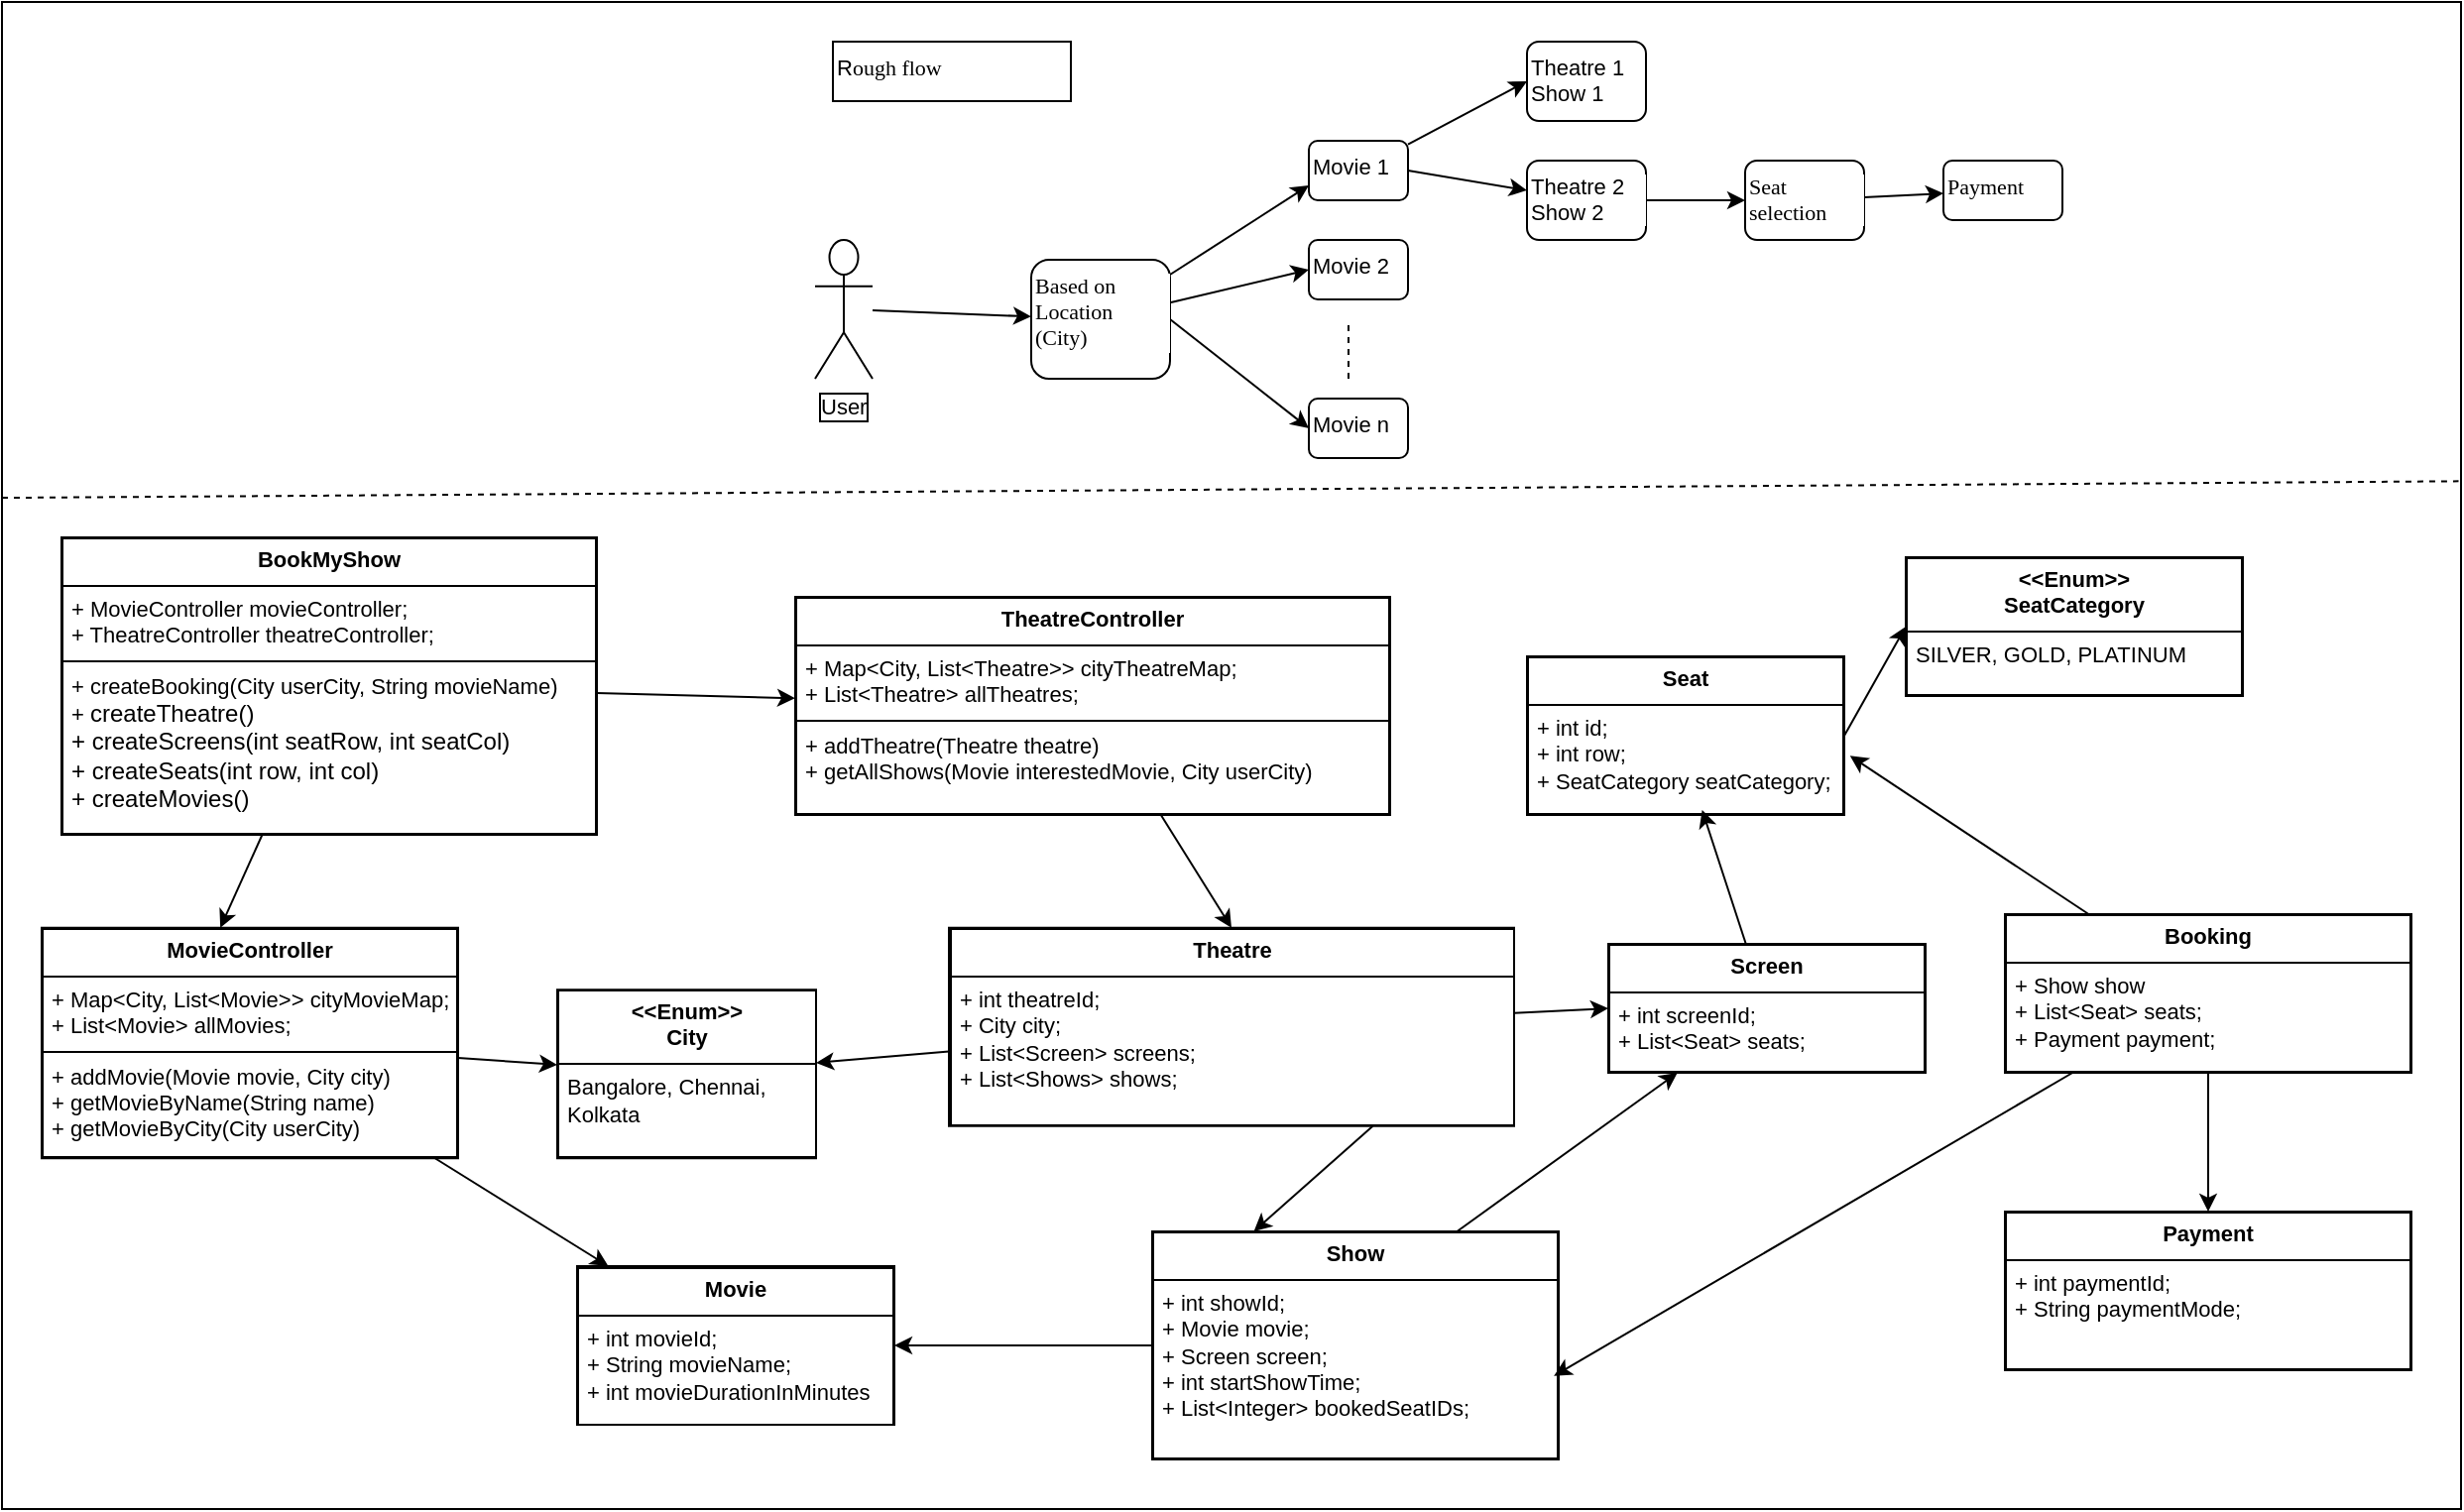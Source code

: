 <mxfile version="27.2.0">
  <diagram name="Page-1" id="gBR63zzCEHvzBJGvGzfn">
    <mxGraphModel dx="3052" dy="929" grid="1" gridSize="10" guides="1" tooltips="1" connect="1" arrows="1" fold="1" page="0" pageScale="1" pageWidth="1100" pageHeight="850" math="0" shadow="0">
      <root>
        <mxCell id="0" />
        <mxCell id="1" parent="0" />
        <mxCell id="fZ5YP8oLHRnBdbnNuh6P-253" value="" style="rounded=0;whiteSpace=wrap;html=1;strokeColor=default;align=left;verticalAlign=top;fontFamily=Helvetica;fontSize=11;fontColor=default;labelBorderColor=default;labelBackgroundColor=none;fillColor=default;" parent="1" vertex="1">
          <mxGeometry x="-1260" y="320" width="1240" height="760" as="geometry" />
        </mxCell>
        <mxCell id="fZ5YP8oLHRnBdbnNuh6P-213" value="" style="edgeStyle=none;shape=connector;rounded=0;orthogonalLoop=1;jettySize=auto;html=1;strokeColor=default;align=center;verticalAlign=middle;fontFamily=Helvetica;fontSize=11;fontColor=default;labelBorderColor=none;labelBackgroundColor=default;endArrow=classic;" parent="1" source="fZ5YP8oLHRnBdbnNuh6P-199" target="fZ5YP8oLHRnBdbnNuh6P-206" edge="1">
          <mxGeometry relative="1" as="geometry" />
        </mxCell>
        <mxCell id="fZ5YP8oLHRnBdbnNuh6P-199" value="User" style="shape=umlActor;verticalLabelPosition=bottom;verticalAlign=top;html=1;outlineConnect=0;strokeColor=default;align=left;fontFamily=Helvetica;fontSize=11;fontColor=default;labelBorderColor=default;labelBackgroundColor=default;fillColor=default;" parent="1" vertex="1">
          <mxGeometry x="-850" y="440" width="29" height="70" as="geometry" />
        </mxCell>
        <mxCell id="fZ5YP8oLHRnBdbnNuh6P-214" style="edgeStyle=none;shape=connector;rounded=0;orthogonalLoop=1;jettySize=auto;html=1;entryX=0;entryY=0.75;entryDx=0;entryDy=0;strokeColor=default;align=center;verticalAlign=middle;fontFamily=Helvetica;fontSize=11;fontColor=default;labelBorderColor=none;labelBackgroundColor=default;endArrow=classic;" parent="1" source="fZ5YP8oLHRnBdbnNuh6P-206" target="fZ5YP8oLHRnBdbnNuh6P-207" edge="1">
          <mxGeometry relative="1" as="geometry" />
        </mxCell>
        <mxCell id="fZ5YP8oLHRnBdbnNuh6P-215" style="edgeStyle=none;shape=connector;rounded=0;orthogonalLoop=1;jettySize=auto;html=1;entryX=0;entryY=0.5;entryDx=0;entryDy=0;strokeColor=default;align=center;verticalAlign=middle;fontFamily=Helvetica;fontSize=11;fontColor=default;labelBorderColor=none;labelBackgroundColor=default;endArrow=classic;" parent="1" source="fZ5YP8oLHRnBdbnNuh6P-206" target="fZ5YP8oLHRnBdbnNuh6P-208" edge="1">
          <mxGeometry relative="1" as="geometry" />
        </mxCell>
        <mxCell id="fZ5YP8oLHRnBdbnNuh6P-216" style="edgeStyle=none;shape=connector;rounded=0;orthogonalLoop=1;jettySize=auto;html=1;exitX=1;exitY=0.5;exitDx=0;exitDy=0;entryX=0;entryY=0.5;entryDx=0;entryDy=0;strokeColor=default;align=center;verticalAlign=middle;fontFamily=Helvetica;fontSize=11;fontColor=default;labelBorderColor=none;labelBackgroundColor=default;endArrow=classic;" parent="1" source="fZ5YP8oLHRnBdbnNuh6P-206" target="fZ5YP8oLHRnBdbnNuh6P-209" edge="1">
          <mxGeometry relative="1" as="geometry" />
        </mxCell>
        <mxCell id="fZ5YP8oLHRnBdbnNuh6P-206" value="&lt;font face=&quot;Comic Sans MS&quot;&gt;Based on Location&lt;/font&gt;&lt;div&gt;&lt;font face=&quot;Comic Sans MS&quot;&gt;(City)&amp;nbsp;&lt;/font&gt;&lt;/div&gt;" style="rounded=1;whiteSpace=wrap;html=1;strokeColor=default;align=left;verticalAlign=top;fontFamily=Helvetica;fontSize=11;fontColor=default;labelBorderColor=none;labelBackgroundColor=default;fillColor=default;" parent="1" vertex="1">
          <mxGeometry x="-741" y="450" width="70" height="60" as="geometry" />
        </mxCell>
        <mxCell id="fZ5YP8oLHRnBdbnNuh6P-218" style="edgeStyle=none;shape=connector;rounded=0;orthogonalLoop=1;jettySize=auto;html=1;entryX=0;entryY=0.5;entryDx=0;entryDy=0;strokeColor=default;align=center;verticalAlign=middle;fontFamily=Helvetica;fontSize=11;fontColor=default;labelBorderColor=none;labelBackgroundColor=default;endArrow=classic;" parent="1" source="fZ5YP8oLHRnBdbnNuh6P-207" target="fZ5YP8oLHRnBdbnNuh6P-210" edge="1">
          <mxGeometry relative="1" as="geometry" />
        </mxCell>
        <mxCell id="fZ5YP8oLHRnBdbnNuh6P-219" style="edgeStyle=none;shape=connector;rounded=0;orthogonalLoop=1;jettySize=auto;html=1;exitX=1;exitY=0.5;exitDx=0;exitDy=0;strokeColor=default;align=center;verticalAlign=middle;fontFamily=Helvetica;fontSize=11;fontColor=default;labelBorderColor=none;labelBackgroundColor=default;endArrow=classic;" parent="1" source="fZ5YP8oLHRnBdbnNuh6P-207" target="fZ5YP8oLHRnBdbnNuh6P-211" edge="1">
          <mxGeometry relative="1" as="geometry" />
        </mxCell>
        <mxCell id="fZ5YP8oLHRnBdbnNuh6P-207" value="Movie 1" style="rounded=1;whiteSpace=wrap;html=1;strokeColor=default;align=left;verticalAlign=top;fontFamily=Helvetica;fontSize=11;fontColor=default;labelBorderColor=none;labelBackgroundColor=default;fillColor=default;" parent="1" vertex="1">
          <mxGeometry x="-601" y="390" width="50" height="30" as="geometry" />
        </mxCell>
        <mxCell id="fZ5YP8oLHRnBdbnNuh6P-208" value="Movie 2&lt;span style=&quot;color: rgba(0, 0, 0, 0); font-family: monospace; font-size: 0px; text-wrap-mode: nowrap; background-color: rgb(236, 236, 236);&quot;&gt;%3CmxGraphModel%3E%3Croot%3E%3CmxCell%20id%3D%220%22%2F%3E%3CmxCell%20id%3D%221%22%20parent%3D%220%22%2F%3E%3CmxCell%20id%3D%222%22%20value%3D%22Movie%201%22%20style%3D%22rounded%3D1%3BwhiteSpace%3Dwrap%3Bhtml%3D1%3BstrokeColor%3Ddefault%3Balign%3Dleft%3BverticalAlign%3Dtop%3BfontFamily%3DHelvetica%3BfontSize%3D11%3BfontColor%3Ddefault%3BlabelBorderColor%3Dnone%3BlabelBackgroundColor%3Ddefault%3BfillColor%3Ddefault%3B%22%20vertex%3D%221%22%20parent%3D%221%22%3E%3CmxGeometry%20x%3D%22-370%22%20y%3D%22360%22%20width%3D%2250%22%20height%3D%2230%22%20as%3D%22geometry%22%2F%3E%3C%2FmxCell%3E%3C%2Froot%3E%3C%2FmxGraphModel%3E&lt;/span&gt;" style="rounded=1;whiteSpace=wrap;html=1;strokeColor=default;align=left;verticalAlign=top;fontFamily=Helvetica;fontSize=11;fontColor=default;labelBorderColor=none;labelBackgroundColor=default;fillColor=default;" parent="1" vertex="1">
          <mxGeometry x="-601" y="440" width="50" height="30" as="geometry" />
        </mxCell>
        <mxCell id="fZ5YP8oLHRnBdbnNuh6P-209" value="Movie n" style="rounded=1;whiteSpace=wrap;html=1;strokeColor=default;align=left;verticalAlign=top;fontFamily=Helvetica;fontSize=11;fontColor=default;labelBorderColor=none;labelBackgroundColor=default;fillColor=default;" parent="1" vertex="1">
          <mxGeometry x="-601" y="520" width="50" height="30" as="geometry" />
        </mxCell>
        <mxCell id="fZ5YP8oLHRnBdbnNuh6P-210" value="Theatre 1&lt;br&gt;Show 1" style="rounded=1;whiteSpace=wrap;html=1;strokeColor=default;align=left;verticalAlign=top;fontFamily=Helvetica;fontSize=11;fontColor=default;labelBorderColor=none;labelBackgroundColor=default;fillColor=default;" parent="1" vertex="1">
          <mxGeometry x="-491" y="340" width="60" height="40" as="geometry" />
        </mxCell>
        <mxCell id="fZ5YP8oLHRnBdbnNuh6P-220" style="edgeStyle=none;shape=connector;rounded=0;orthogonalLoop=1;jettySize=auto;html=1;exitX=1;exitY=0.5;exitDx=0;exitDy=0;strokeColor=default;align=center;verticalAlign=middle;fontFamily=Helvetica;fontSize=11;fontColor=default;labelBorderColor=none;labelBackgroundColor=default;endArrow=classic;" parent="1" source="fZ5YP8oLHRnBdbnNuh6P-211" target="fZ5YP8oLHRnBdbnNuh6P-212" edge="1">
          <mxGeometry relative="1" as="geometry" />
        </mxCell>
        <mxCell id="fZ5YP8oLHRnBdbnNuh6P-211" value="Theatre 2 Show 2" style="rounded=1;whiteSpace=wrap;html=1;strokeColor=default;align=left;verticalAlign=top;fontFamily=Helvetica;fontSize=11;fontColor=default;labelBorderColor=none;labelBackgroundColor=default;fillColor=default;" parent="1" vertex="1">
          <mxGeometry x="-491" y="400" width="60" height="40" as="geometry" />
        </mxCell>
        <mxCell id="fZ5YP8oLHRnBdbnNuh6P-223" value="" style="edgeStyle=none;shape=connector;rounded=0;orthogonalLoop=1;jettySize=auto;html=1;strokeColor=default;align=center;verticalAlign=middle;fontFamily=Helvetica;fontSize=11;fontColor=default;labelBorderColor=none;labelBackgroundColor=default;endArrow=classic;" parent="1" source="fZ5YP8oLHRnBdbnNuh6P-212" target="fZ5YP8oLHRnBdbnNuh6P-222" edge="1">
          <mxGeometry relative="1" as="geometry" />
        </mxCell>
        <mxCell id="fZ5YP8oLHRnBdbnNuh6P-212" value="&lt;font face=&quot;Comic Sans MS&quot;&gt;Seat selection&lt;/font&gt;" style="rounded=1;whiteSpace=wrap;html=1;strokeColor=default;align=left;verticalAlign=top;fontFamily=Helvetica;fontSize=11;fontColor=default;labelBorderColor=none;labelBackgroundColor=default;fillColor=default;" parent="1" vertex="1">
          <mxGeometry x="-381" y="400" width="60" height="40" as="geometry" />
        </mxCell>
        <mxCell id="fZ5YP8oLHRnBdbnNuh6P-217" value="" style="endArrow=none;dashed=1;html=1;rounded=0;strokeColor=default;align=center;verticalAlign=middle;fontFamily=Helvetica;fontSize=11;fontColor=default;labelBorderColor=none;labelBackgroundColor=default;" parent="1" edge="1">
          <mxGeometry width="50" height="50" relative="1" as="geometry">
            <mxPoint x="-581" y="510" as="sourcePoint" />
            <mxPoint x="-581" y="480" as="targetPoint" />
          </mxGeometry>
        </mxCell>
        <mxCell id="fZ5YP8oLHRnBdbnNuh6P-221" value="R&lt;font face=&quot;Comic Nueu&quot;&gt;ough flow&lt;/font&gt;" style="rounded=0;whiteSpace=wrap;html=1;strokeColor=default;align=left;verticalAlign=top;fontFamily=Helvetica;fontSize=11;fontColor=default;labelBorderColor=none;labelBackgroundColor=default;fillColor=default;" parent="1" vertex="1">
          <mxGeometry x="-841" y="340" width="120" height="30" as="geometry" />
        </mxCell>
        <mxCell id="fZ5YP8oLHRnBdbnNuh6P-222" value="&lt;font face=&quot;Comic Sans MS&quot;&gt;Payment&lt;/font&gt;" style="rounded=1;whiteSpace=wrap;html=1;strokeColor=default;align=left;verticalAlign=top;fontFamily=Helvetica;fontSize=11;fontColor=default;labelBorderColor=none;labelBackgroundColor=default;fillColor=default;" parent="1" vertex="1">
          <mxGeometry x="-281" y="400" width="60" height="30" as="geometry" />
        </mxCell>
        <mxCell id="fZ5YP8oLHRnBdbnNuh6P-224" value="&lt;p style=&quot;margin:0px;margin-top:4px;text-align:center;&quot;&gt;&lt;b&gt;Movie&lt;/b&gt;&lt;/p&gt;&lt;hr style=&quot;border-style:solid;&quot; size=&quot;1&quot;&gt;&lt;p style=&quot;margin:0px;margin-left:4px;&quot;&gt;+ int movieId;&lt;/p&gt;&lt;p style=&quot;margin:0px;margin-left:4px;&quot;&gt;+ String movieName;&lt;/p&gt;&lt;p style=&quot;margin:0px;margin-left:4px;&quot;&gt;+ int movieDurationInMinutes&lt;/p&gt;" style="verticalAlign=top;align=left;overflow=fill;html=1;whiteSpace=wrap;rounded=0;strokeColor=default;fontFamily=Helvetica;fontSize=11;fontColor=default;labelBorderColor=default;labelBackgroundColor=none;fillColor=default;" parent="1" vertex="1">
          <mxGeometry x="-970" y="957.5" width="160" height="80" as="geometry" />
        </mxCell>
        <mxCell id="fZ5YP8oLHRnBdbnNuh6P-231" value="" style="edgeStyle=none;shape=connector;rounded=0;orthogonalLoop=1;jettySize=auto;html=1;strokeColor=default;align=center;verticalAlign=middle;fontFamily=Helvetica;fontSize=11;fontColor=default;labelBorderColor=default;labelBackgroundColor=none;endArrow=classic;" parent="1" source="fZ5YP8oLHRnBdbnNuh6P-230" target="fZ5YP8oLHRnBdbnNuh6P-224" edge="1">
          <mxGeometry relative="1" as="geometry" />
        </mxCell>
        <mxCell id="wVF9DdStqpVJtXfVgPWE-2" value="" style="rounded=0;orthogonalLoop=1;jettySize=auto;html=1;" edge="1" parent="1" source="fZ5YP8oLHRnBdbnNuh6P-230" target="wVF9DdStqpVJtXfVgPWE-1">
          <mxGeometry relative="1" as="geometry" />
        </mxCell>
        <mxCell id="fZ5YP8oLHRnBdbnNuh6P-230" value="&lt;p style=&quot;margin:0px;margin-top:4px;text-align:center;&quot;&gt;&lt;b&gt;MovieController&lt;/b&gt;&lt;/p&gt;&lt;hr size=&quot;1&quot; style=&quot;border-style:solid;&quot;&gt;&lt;p style=&quot;margin:0px;margin-left:4px;&quot;&gt;+ Map&amp;lt;City, List&amp;lt;Movie&amp;gt;&amp;gt; cityMovieMap;&lt;/p&gt;&lt;p style=&quot;margin:0px;margin-left:4px;&quot;&gt;+ List&amp;lt;Movie&amp;gt; allMovies;&lt;/p&gt;&lt;hr size=&quot;1&quot; style=&quot;border-style:solid;&quot;&gt;&lt;p style=&quot;margin:0px;margin-left:4px;&quot;&gt;+&amp;nbsp;addMovie(Movie movie, City city)&lt;/p&gt;&lt;p style=&quot;margin:0px;margin-left:4px;&quot;&gt;+&amp;nbsp;getMovieByName(String name)&lt;/p&gt;&lt;p style=&quot;margin:0px;margin-left:4px;&quot;&gt;+&amp;nbsp;getMovieByCity(City userCity)&lt;/p&gt;" style="verticalAlign=top;align=left;overflow=fill;html=1;whiteSpace=wrap;rounded=0;strokeColor=default;fontFamily=Helvetica;fontSize=11;fontColor=default;labelBorderColor=default;labelBackgroundColor=none;fillColor=default;" parent="1" vertex="1">
          <mxGeometry x="-1240" y="786.87" width="210" height="116.25" as="geometry" />
        </mxCell>
        <mxCell id="fZ5YP8oLHRnBdbnNuh6P-235" style="edgeStyle=none;shape=connector;rounded=0;orthogonalLoop=1;jettySize=auto;html=1;entryX=0;entryY=0.5;entryDx=0;entryDy=0;strokeColor=default;align=center;verticalAlign=middle;fontFamily=Helvetica;fontSize=11;fontColor=default;labelBorderColor=default;labelBackgroundColor=none;endArrow=classic;" parent="1" source="fZ5YP8oLHRnBdbnNuh6P-232" target="fZ5YP8oLHRnBdbnNuh6P-233" edge="1">
          <mxGeometry relative="1" as="geometry" />
        </mxCell>
        <mxCell id="fZ5YP8oLHRnBdbnNuh6P-236" style="edgeStyle=none;shape=connector;rounded=0;orthogonalLoop=1;jettySize=auto;html=1;exitX=0.75;exitY=1;exitDx=0;exitDy=0;entryX=0.25;entryY=0;entryDx=0;entryDy=0;strokeColor=default;align=center;verticalAlign=middle;fontFamily=Helvetica;fontSize=11;fontColor=default;labelBorderColor=default;labelBackgroundColor=none;endArrow=classic;" parent="1" source="fZ5YP8oLHRnBdbnNuh6P-232" target="fZ5YP8oLHRnBdbnNuh6P-234" edge="1">
          <mxGeometry relative="1" as="geometry" />
        </mxCell>
        <mxCell id="wVF9DdStqpVJtXfVgPWE-3" value="" style="edgeStyle=none;shape=connector;rounded=0;orthogonalLoop=1;jettySize=auto;html=1;strokeColor=default;align=center;verticalAlign=middle;fontFamily=Helvetica;fontSize=11;fontColor=default;labelBackgroundColor=default;endArrow=classic;" edge="1" parent="1" source="fZ5YP8oLHRnBdbnNuh6P-232" target="wVF9DdStqpVJtXfVgPWE-1">
          <mxGeometry relative="1" as="geometry" />
        </mxCell>
        <mxCell id="fZ5YP8oLHRnBdbnNuh6P-232" value="&lt;p style=&quot;margin:0px;margin-top:4px;text-align:center;&quot;&gt;&lt;b&gt;Theatre&lt;/b&gt;&lt;/p&gt;&lt;hr size=&quot;1&quot; style=&quot;border-style:solid;&quot;&gt;&lt;p style=&quot;margin:0px;margin-left:4px;&quot;&gt;+ int theatreId;&lt;/p&gt;&lt;p style=&quot;margin:0px;margin-left:4px;&quot;&gt;+ City city;&lt;/p&gt;&lt;p style=&quot;margin:0px;margin-left:4px;&quot;&gt;+ List&amp;lt;Screen&amp;gt; screens;&lt;/p&gt;&lt;p style=&quot;margin:0px;margin-left:4px;&quot;&gt;+ List&amp;lt;Shows&amp;gt; shows;&lt;/p&gt;" style="verticalAlign=top;align=left;overflow=fill;html=1;whiteSpace=wrap;rounded=0;strokeColor=default;fontFamily=Helvetica;fontSize=11;fontColor=default;labelBorderColor=default;labelBackgroundColor=none;fillColor=default;" parent="1" vertex="1">
          <mxGeometry x="-782.5" y="786.87" width="285" height="100" as="geometry" />
        </mxCell>
        <mxCell id="fZ5YP8oLHRnBdbnNuh6P-233" value="&lt;p style=&quot;margin:0px;margin-top:4px;text-align:center;&quot;&gt;&lt;b&gt;Screen&lt;/b&gt;&lt;/p&gt;&lt;hr style=&quot;border-style:solid;&quot; size=&quot;1&quot;&gt;&lt;p style=&quot;margin:0px;margin-left:4px;&quot;&gt;+ int screenId;&lt;/p&gt;&lt;p style=&quot;margin:0px;margin-left:4px;&quot;&gt;+ List&amp;lt;Seat&amp;gt; seats;&lt;br&gt;&lt;/p&gt;" style="verticalAlign=top;align=left;overflow=fill;html=1;whiteSpace=wrap;rounded=0;strokeColor=default;fontFamily=Helvetica;fontSize=11;fontColor=default;labelBorderColor=default;labelBackgroundColor=none;fillColor=default;" parent="1" vertex="1">
          <mxGeometry x="-450" y="795" width="160" height="65" as="geometry" />
        </mxCell>
        <mxCell id="fZ5YP8oLHRnBdbnNuh6P-237" style="edgeStyle=none;shape=connector;rounded=0;orthogonalLoop=1;jettySize=auto;html=1;entryX=1;entryY=0.5;entryDx=0;entryDy=0;strokeColor=default;align=center;verticalAlign=middle;fontFamily=Helvetica;fontSize=11;fontColor=default;labelBorderColor=default;labelBackgroundColor=none;endArrow=classic;" parent="1" source="fZ5YP8oLHRnBdbnNuh6P-234" target="fZ5YP8oLHRnBdbnNuh6P-224" edge="1">
          <mxGeometry relative="1" as="geometry" />
        </mxCell>
        <mxCell id="fZ5YP8oLHRnBdbnNuh6P-238" style="edgeStyle=none;shape=connector;rounded=0;orthogonalLoop=1;jettySize=auto;html=1;exitX=0.75;exitY=0;exitDx=0;exitDy=0;strokeColor=default;align=center;verticalAlign=middle;fontFamily=Helvetica;fontSize=11;fontColor=default;labelBorderColor=default;labelBackgroundColor=none;endArrow=classic;" parent="1" source="fZ5YP8oLHRnBdbnNuh6P-234" target="fZ5YP8oLHRnBdbnNuh6P-233" edge="1">
          <mxGeometry relative="1" as="geometry" />
        </mxCell>
        <mxCell id="fZ5YP8oLHRnBdbnNuh6P-234" value="&lt;p style=&quot;margin:0px;margin-top:4px;text-align:center;&quot;&gt;&lt;b&gt;Show&lt;/b&gt;&lt;/p&gt;&lt;hr style=&quot;border-style:solid;&quot; size=&quot;1&quot;&gt;&lt;p style=&quot;margin:0px;margin-left:4px;&quot;&gt;+ int showId;&lt;/p&gt;&lt;p style=&quot;margin:0px;margin-left:4px;&quot;&gt;+ Movie movie;&lt;/p&gt;&lt;p style=&quot;margin:0px;margin-left:4px;&quot;&gt;+ Screen screen;&lt;/p&gt;&lt;p style=&quot;margin:0px;margin-left:4px;&quot;&gt;+ int startShowTime;&lt;/p&gt;&lt;p style=&quot;margin:0px;margin-left:4px;&quot;&gt;+ List&amp;lt;Integer&amp;gt; bookedSeatIDs;&lt;/p&gt;" style="verticalAlign=top;align=left;overflow=fill;html=1;whiteSpace=wrap;rounded=0;strokeColor=default;fontFamily=Helvetica;fontSize=11;fontColor=default;labelBorderColor=default;labelBackgroundColor=none;fillColor=default;" parent="1" vertex="1">
          <mxGeometry x="-680" y="940" width="205" height="115" as="geometry" />
        </mxCell>
        <mxCell id="fZ5YP8oLHRnBdbnNuh6P-241" style="edgeStyle=none;shape=connector;rounded=0;orthogonalLoop=1;jettySize=auto;html=1;exitX=1;exitY=0.5;exitDx=0;exitDy=0;entryX=0;entryY=0.5;entryDx=0;entryDy=0;strokeColor=default;align=center;verticalAlign=middle;fontFamily=Helvetica;fontSize=11;fontColor=default;labelBorderColor=default;labelBackgroundColor=none;endArrow=classic;" parent="1" source="fZ5YP8oLHRnBdbnNuh6P-239" target="fZ5YP8oLHRnBdbnNuh6P-240" edge="1">
          <mxGeometry relative="1" as="geometry" />
        </mxCell>
        <mxCell id="fZ5YP8oLHRnBdbnNuh6P-239" value="&lt;p style=&quot;margin:0px;margin-top:4px;text-align:center;&quot;&gt;&lt;b&gt;Seat&lt;/b&gt;&lt;/p&gt;&lt;hr style=&quot;border-style:solid;&quot; size=&quot;1&quot;&gt;&lt;p style=&quot;margin:0px;margin-left:4px;&quot;&gt;+ int id;&lt;/p&gt;&lt;p style=&quot;margin:0px;margin-left:4px;&quot;&gt;+ int row;&lt;/p&gt;&lt;p style=&quot;margin:0px;margin-left:4px;&quot;&gt;+ SeatCategory seatCategory;&lt;br&gt;&lt;/p&gt;" style="verticalAlign=top;align=left;overflow=fill;html=1;whiteSpace=wrap;rounded=0;strokeColor=default;fontFamily=Helvetica;fontSize=11;fontColor=default;labelBorderColor=default;labelBackgroundColor=none;fillColor=default;" parent="1" vertex="1">
          <mxGeometry x="-491" y="650" width="160" height="80" as="geometry" />
        </mxCell>
        <mxCell id="fZ5YP8oLHRnBdbnNuh6P-240" value="&lt;p style=&quot;margin:0px;margin-top:4px;text-align:center;&quot;&gt;&lt;b&gt;&amp;lt;&amp;lt;Enum&amp;gt;&amp;gt;&lt;br&gt;SeatCategory&lt;/b&gt;&lt;/p&gt;&lt;hr style=&quot;border-style:solid;&quot; size=&quot;1&quot;&gt;&lt;p style=&quot;margin:0px;margin-left:4px;&quot;&gt;SILVER, GOLD, PLATINUM&lt;/p&gt;" style="verticalAlign=top;align=left;overflow=fill;html=1;whiteSpace=wrap;rounded=0;strokeColor=default;fontFamily=Helvetica;fontSize=11;fontColor=default;labelBorderColor=default;labelBackgroundColor=none;fillColor=default;" parent="1" vertex="1">
          <mxGeometry x="-300" y="600" width="170" height="70" as="geometry" />
        </mxCell>
        <mxCell id="fZ5YP8oLHRnBdbnNuh6P-242" style="edgeStyle=none;shape=connector;rounded=0;orthogonalLoop=1;jettySize=auto;html=1;entryX=0.552;entryY=0.968;entryDx=0;entryDy=0;entryPerimeter=0;strokeColor=default;align=center;verticalAlign=middle;fontFamily=Helvetica;fontSize=11;fontColor=default;labelBorderColor=default;labelBackgroundColor=none;endArrow=classic;" parent="1" source="fZ5YP8oLHRnBdbnNuh6P-233" target="fZ5YP8oLHRnBdbnNuh6P-239" edge="1">
          <mxGeometry relative="1" as="geometry" />
        </mxCell>
        <mxCell id="fZ5YP8oLHRnBdbnNuh6P-244" style="edgeStyle=none;shape=connector;rounded=0;orthogonalLoop=1;jettySize=auto;html=1;entryX=0.5;entryY=0;entryDx=0;entryDy=0;strokeColor=default;align=center;verticalAlign=middle;fontFamily=Helvetica;fontSize=11;fontColor=default;labelBorderColor=default;labelBackgroundColor=none;endArrow=classic;" parent="1" source="fZ5YP8oLHRnBdbnNuh6P-243" target="fZ5YP8oLHRnBdbnNuh6P-232" edge="1">
          <mxGeometry relative="1" as="geometry" />
        </mxCell>
        <mxCell id="fZ5YP8oLHRnBdbnNuh6P-243" value="&lt;p style=&quot;margin:0px;margin-top:4px;text-align:center;&quot;&gt;&lt;b&gt;TheatreController&lt;/b&gt;&lt;/p&gt;&lt;hr size=&quot;1&quot; style=&quot;border-style:solid;&quot;&gt;&lt;p style=&quot;margin:0px;margin-left:4px;&quot;&gt;+ Map&amp;lt;City, List&amp;lt;Theatre&amp;gt;&amp;gt; cityTheatreMap;&lt;/p&gt;&lt;p style=&quot;margin:0px;margin-left:4px;&quot;&gt;+ List&amp;lt;Theatre&amp;gt; allTheatres;&lt;/p&gt;&lt;hr size=&quot;1&quot; style=&quot;border-style:solid;&quot;&gt;&lt;p style=&quot;margin:0px;margin-left:4px;&quot;&gt;+&amp;nbsp;&lt;span style=&quot;background-color: transparent; color: light-dark(rgb(0, 0, 0), rgb(255, 255, 255));&quot;&gt;addTheatre(Theatre theatre)&lt;/span&gt;&lt;/p&gt;&lt;p style=&quot;margin: 0px 0px 0px 4px;&quot;&gt;+&amp;nbsp;getAllShows(Movie interestedMovie, City userCity)&lt;/p&gt;" style="verticalAlign=top;align=left;overflow=fill;html=1;whiteSpace=wrap;rounded=0;strokeColor=default;fontFamily=Helvetica;fontSize=11;fontColor=default;labelBorderColor=default;labelBackgroundColor=none;fillColor=default;" parent="1" vertex="1">
          <mxGeometry x="-860" y="620" width="300" height="110" as="geometry" />
        </mxCell>
        <mxCell id="wVF9DdStqpVJtXfVgPWE-4" value="" style="edgeStyle=none;shape=connector;rounded=0;orthogonalLoop=1;jettySize=auto;html=1;strokeColor=default;align=center;verticalAlign=middle;fontFamily=Helvetica;fontSize=11;fontColor=default;labelBackgroundColor=default;endArrow=classic;" edge="1" parent="1" source="fZ5YP8oLHRnBdbnNuh6P-245" target="fZ5YP8oLHRnBdbnNuh6P-248">
          <mxGeometry relative="1" as="geometry" />
        </mxCell>
        <mxCell id="fZ5YP8oLHRnBdbnNuh6P-245" value="&lt;p style=&quot;margin:0px;margin-top:4px;text-align:center;&quot;&gt;&lt;b&gt;Booking&lt;/b&gt;&lt;/p&gt;&lt;hr style=&quot;border-style:solid;&quot; size=&quot;1&quot;&gt;&lt;p style=&quot;margin:0px;margin-left:4px;&quot;&gt;+ Show show&lt;/p&gt;&lt;p style=&quot;margin:0px;margin-left:4px;&quot;&gt;+ List&amp;lt;Seat&amp;gt; seats;&lt;/p&gt;&lt;p style=&quot;margin:0px;margin-left:4px;&quot;&gt;+ Payment payment;&lt;/p&gt;" style="verticalAlign=top;align=left;overflow=fill;html=1;whiteSpace=wrap;rounded=0;strokeColor=default;fontFamily=Helvetica;fontSize=11;fontColor=default;labelBorderColor=default;labelBackgroundColor=none;fillColor=default;" parent="1" vertex="1">
          <mxGeometry x="-250" y="780" width="205" height="80" as="geometry" />
        </mxCell>
        <mxCell id="fZ5YP8oLHRnBdbnNuh6P-246" style="edgeStyle=none;shape=connector;rounded=0;orthogonalLoop=1;jettySize=auto;html=1;entryX=1.018;entryY=0.627;entryDx=0;entryDy=0;entryPerimeter=0;strokeColor=default;align=center;verticalAlign=middle;fontFamily=Helvetica;fontSize=11;fontColor=default;labelBorderColor=default;labelBackgroundColor=none;endArrow=classic;" parent="1" source="fZ5YP8oLHRnBdbnNuh6P-245" target="fZ5YP8oLHRnBdbnNuh6P-239" edge="1">
          <mxGeometry relative="1" as="geometry" />
        </mxCell>
        <mxCell id="fZ5YP8oLHRnBdbnNuh6P-247" style="edgeStyle=none;shape=connector;rounded=0;orthogonalLoop=1;jettySize=auto;html=1;entryX=0.988;entryY=0.634;entryDx=0;entryDy=0;entryPerimeter=0;strokeColor=default;align=center;verticalAlign=middle;fontFamily=Helvetica;fontSize=11;fontColor=default;labelBorderColor=default;labelBackgroundColor=none;endArrow=classic;" parent="1" source="fZ5YP8oLHRnBdbnNuh6P-245" target="fZ5YP8oLHRnBdbnNuh6P-234" edge="1">
          <mxGeometry relative="1" as="geometry" />
        </mxCell>
        <mxCell id="fZ5YP8oLHRnBdbnNuh6P-248" value="&lt;p style=&quot;margin:0px;margin-top:4px;text-align:center;&quot;&gt;&lt;b&gt;Payment&lt;/b&gt;&lt;/p&gt;&lt;hr style=&quot;border-style:solid;&quot; size=&quot;1&quot;&gt;&lt;p style=&quot;margin:0px;margin-left:4px;&quot;&gt;+ int paymentId;&lt;/p&gt;&lt;p style=&quot;margin:0px;margin-left:4px;&quot;&gt;+ String paymentMode;&lt;/p&gt;" style="verticalAlign=top;align=left;overflow=fill;html=1;whiteSpace=wrap;rounded=0;strokeColor=default;fontFamily=Helvetica;fontSize=11;fontColor=default;labelBorderColor=default;labelBackgroundColor=none;fillColor=default;" parent="1" vertex="1">
          <mxGeometry x="-250" y="930" width="205" height="80" as="geometry" />
        </mxCell>
        <mxCell id="fZ5YP8oLHRnBdbnNuh6P-250" value="" style="edgeStyle=none;shape=connector;rounded=0;orthogonalLoop=1;jettySize=auto;html=1;strokeColor=default;align=center;verticalAlign=middle;fontFamily=Helvetica;fontSize=11;fontColor=default;labelBorderColor=default;labelBackgroundColor=none;endArrow=classic;" parent="1" source="fZ5YP8oLHRnBdbnNuh6P-249" target="fZ5YP8oLHRnBdbnNuh6P-243" edge="1">
          <mxGeometry relative="1" as="geometry" />
        </mxCell>
        <mxCell id="fZ5YP8oLHRnBdbnNuh6P-249" value="&lt;p style=&quot;margin:0px;margin-top:4px;text-align:center;&quot;&gt;&lt;b&gt;BookMyShow&lt;/b&gt;&lt;/p&gt;&lt;hr size=&quot;1&quot; style=&quot;border-style:solid;&quot;&gt;&lt;p style=&quot;margin:0px;margin-left:4px;&quot;&gt;+ MovieController movieController;&lt;/p&gt;&lt;p style=&quot;margin:0px;margin-left:4px;&quot;&gt;+ TheatreController theatreController;&lt;/p&gt;&lt;hr size=&quot;1&quot; style=&quot;border-style:solid;&quot;&gt;&lt;p style=&quot;margin:0px;margin-left:4px;&quot;&gt;+ createBooking(City userCity, String movieName)&lt;/p&gt;&lt;p style=&quot;margin:0px;margin-left:4px;&quot;&gt;+&lt;span style=&quot;background-color: light-dark(#ffffff, var(--ge-dark-color, #121212));&quot;&gt;&amp;nbsp;&lt;font style=&quot;color: rgb(0, 0, 0); font-size: 12px;&quot; face=&quot;Helvetica&quot;&gt;createTheatre()&lt;/font&gt;&lt;/span&gt;&lt;/p&gt;&lt;p style=&quot;margin:0px;margin-left:4px;&quot;&gt;&lt;span style=&quot;background-color: light-dark(#ffffff, var(--ge-dark-color, #121212));&quot;&gt;&lt;font style=&quot;color: rgb(0, 0, 0); font-size: 12px;&quot; face=&quot;Helvetica&quot;&gt;+ c&lt;/font&gt;&lt;/span&gt;&lt;span style=&quot;background-color: transparent; font-size: 12px;&quot;&gt;reateScreens(int seatRow, int seatCol)&lt;/span&gt;&lt;/p&gt;&lt;p style=&quot;margin:0px;margin-left:4px;&quot;&gt;&lt;span style=&quot;background-color: transparent; font-size: 12px;&quot;&gt;+&amp;nbsp;&lt;/span&gt;&lt;span style=&quot;background-color: transparent; font-size: 12px;&quot;&gt;createSeats(int row, int col)&lt;/span&gt;&lt;/p&gt;&lt;p style=&quot;margin:0px;margin-left:4px;&quot;&gt;&lt;span style=&quot;background-color: transparent; font-size: 12px;&quot;&gt;+&amp;nbsp;&lt;/span&gt;&lt;span style=&quot;background-color: transparent; font-size: 12px;&quot;&gt;createMovies()&lt;/span&gt;&lt;/p&gt;&lt;p style=&quot;margin:0px;margin-left:4px;&quot;&gt;&lt;span style=&quot;background-color: transparent; font-size: 12px;&quot;&gt;&lt;br&gt;&lt;/span&gt;&lt;/p&gt;" style="verticalAlign=top;align=left;overflow=fill;html=1;whiteSpace=wrap;rounded=0;strokeColor=default;fontFamily=Helvetica;fontSize=11;fontColor=default;labelBorderColor=default;labelBackgroundColor=none;fillColor=default;" parent="1" vertex="1">
          <mxGeometry x="-1230" y="590" width="270" height="150" as="geometry" />
        </mxCell>
        <mxCell id="fZ5YP8oLHRnBdbnNuh6P-251" style="edgeStyle=none;shape=connector;rounded=0;orthogonalLoop=1;jettySize=auto;html=1;entryX=0.429;entryY=0;entryDx=0;entryDy=0;entryPerimeter=0;strokeColor=default;align=center;verticalAlign=middle;fontFamily=Helvetica;fontSize=11;fontColor=default;labelBorderColor=default;labelBackgroundColor=none;endArrow=classic;" parent="1" source="fZ5YP8oLHRnBdbnNuh6P-249" target="fZ5YP8oLHRnBdbnNuh6P-230" edge="1">
          <mxGeometry relative="1" as="geometry" />
        </mxCell>
        <mxCell id="fZ5YP8oLHRnBdbnNuh6P-254" value="" style="endArrow=none;dashed=1;html=1;rounded=0;strokeColor=default;align=center;verticalAlign=middle;fontFamily=Helvetica;fontSize=11;fontColor=default;labelBorderColor=default;labelBackgroundColor=none;exitX=0;exitY=0.329;exitDx=0;exitDy=0;exitPerimeter=0;entryX=0.999;entryY=0.318;entryDx=0;entryDy=0;entryPerimeter=0;" parent="1" source="fZ5YP8oLHRnBdbnNuh6P-253" target="fZ5YP8oLHRnBdbnNuh6P-253" edge="1">
          <mxGeometry width="50" height="50" relative="1" as="geometry">
            <mxPoint x="-580" y="700" as="sourcePoint" />
            <mxPoint x="-530" y="650" as="targetPoint" />
          </mxGeometry>
        </mxCell>
        <mxCell id="wVF9DdStqpVJtXfVgPWE-1" value="&lt;p style=&quot;margin:0px;margin-top:4px;text-align:center;&quot;&gt;&lt;b&gt;&amp;lt;&amp;lt;Enum&amp;gt;&amp;gt;&lt;br&gt;City&lt;/b&gt;&lt;/p&gt;&lt;hr style=&quot;border-style:solid;&quot; size=&quot;1&quot;&gt;&lt;p style=&quot;margin:0px;margin-left:4px;&quot;&gt;Bangalore, Chennai, Kolkata&lt;/p&gt;" style="verticalAlign=top;align=left;overflow=fill;html=1;whiteSpace=wrap;rounded=0;strokeColor=default;fontFamily=Helvetica;fontSize=11;fontColor=default;labelBorderColor=default;labelBackgroundColor=none;fillColor=default;" vertex="1" parent="1">
          <mxGeometry x="-980" y="818.12" width="130.5" height="85" as="geometry" />
        </mxCell>
      </root>
    </mxGraphModel>
  </diagram>
</mxfile>
